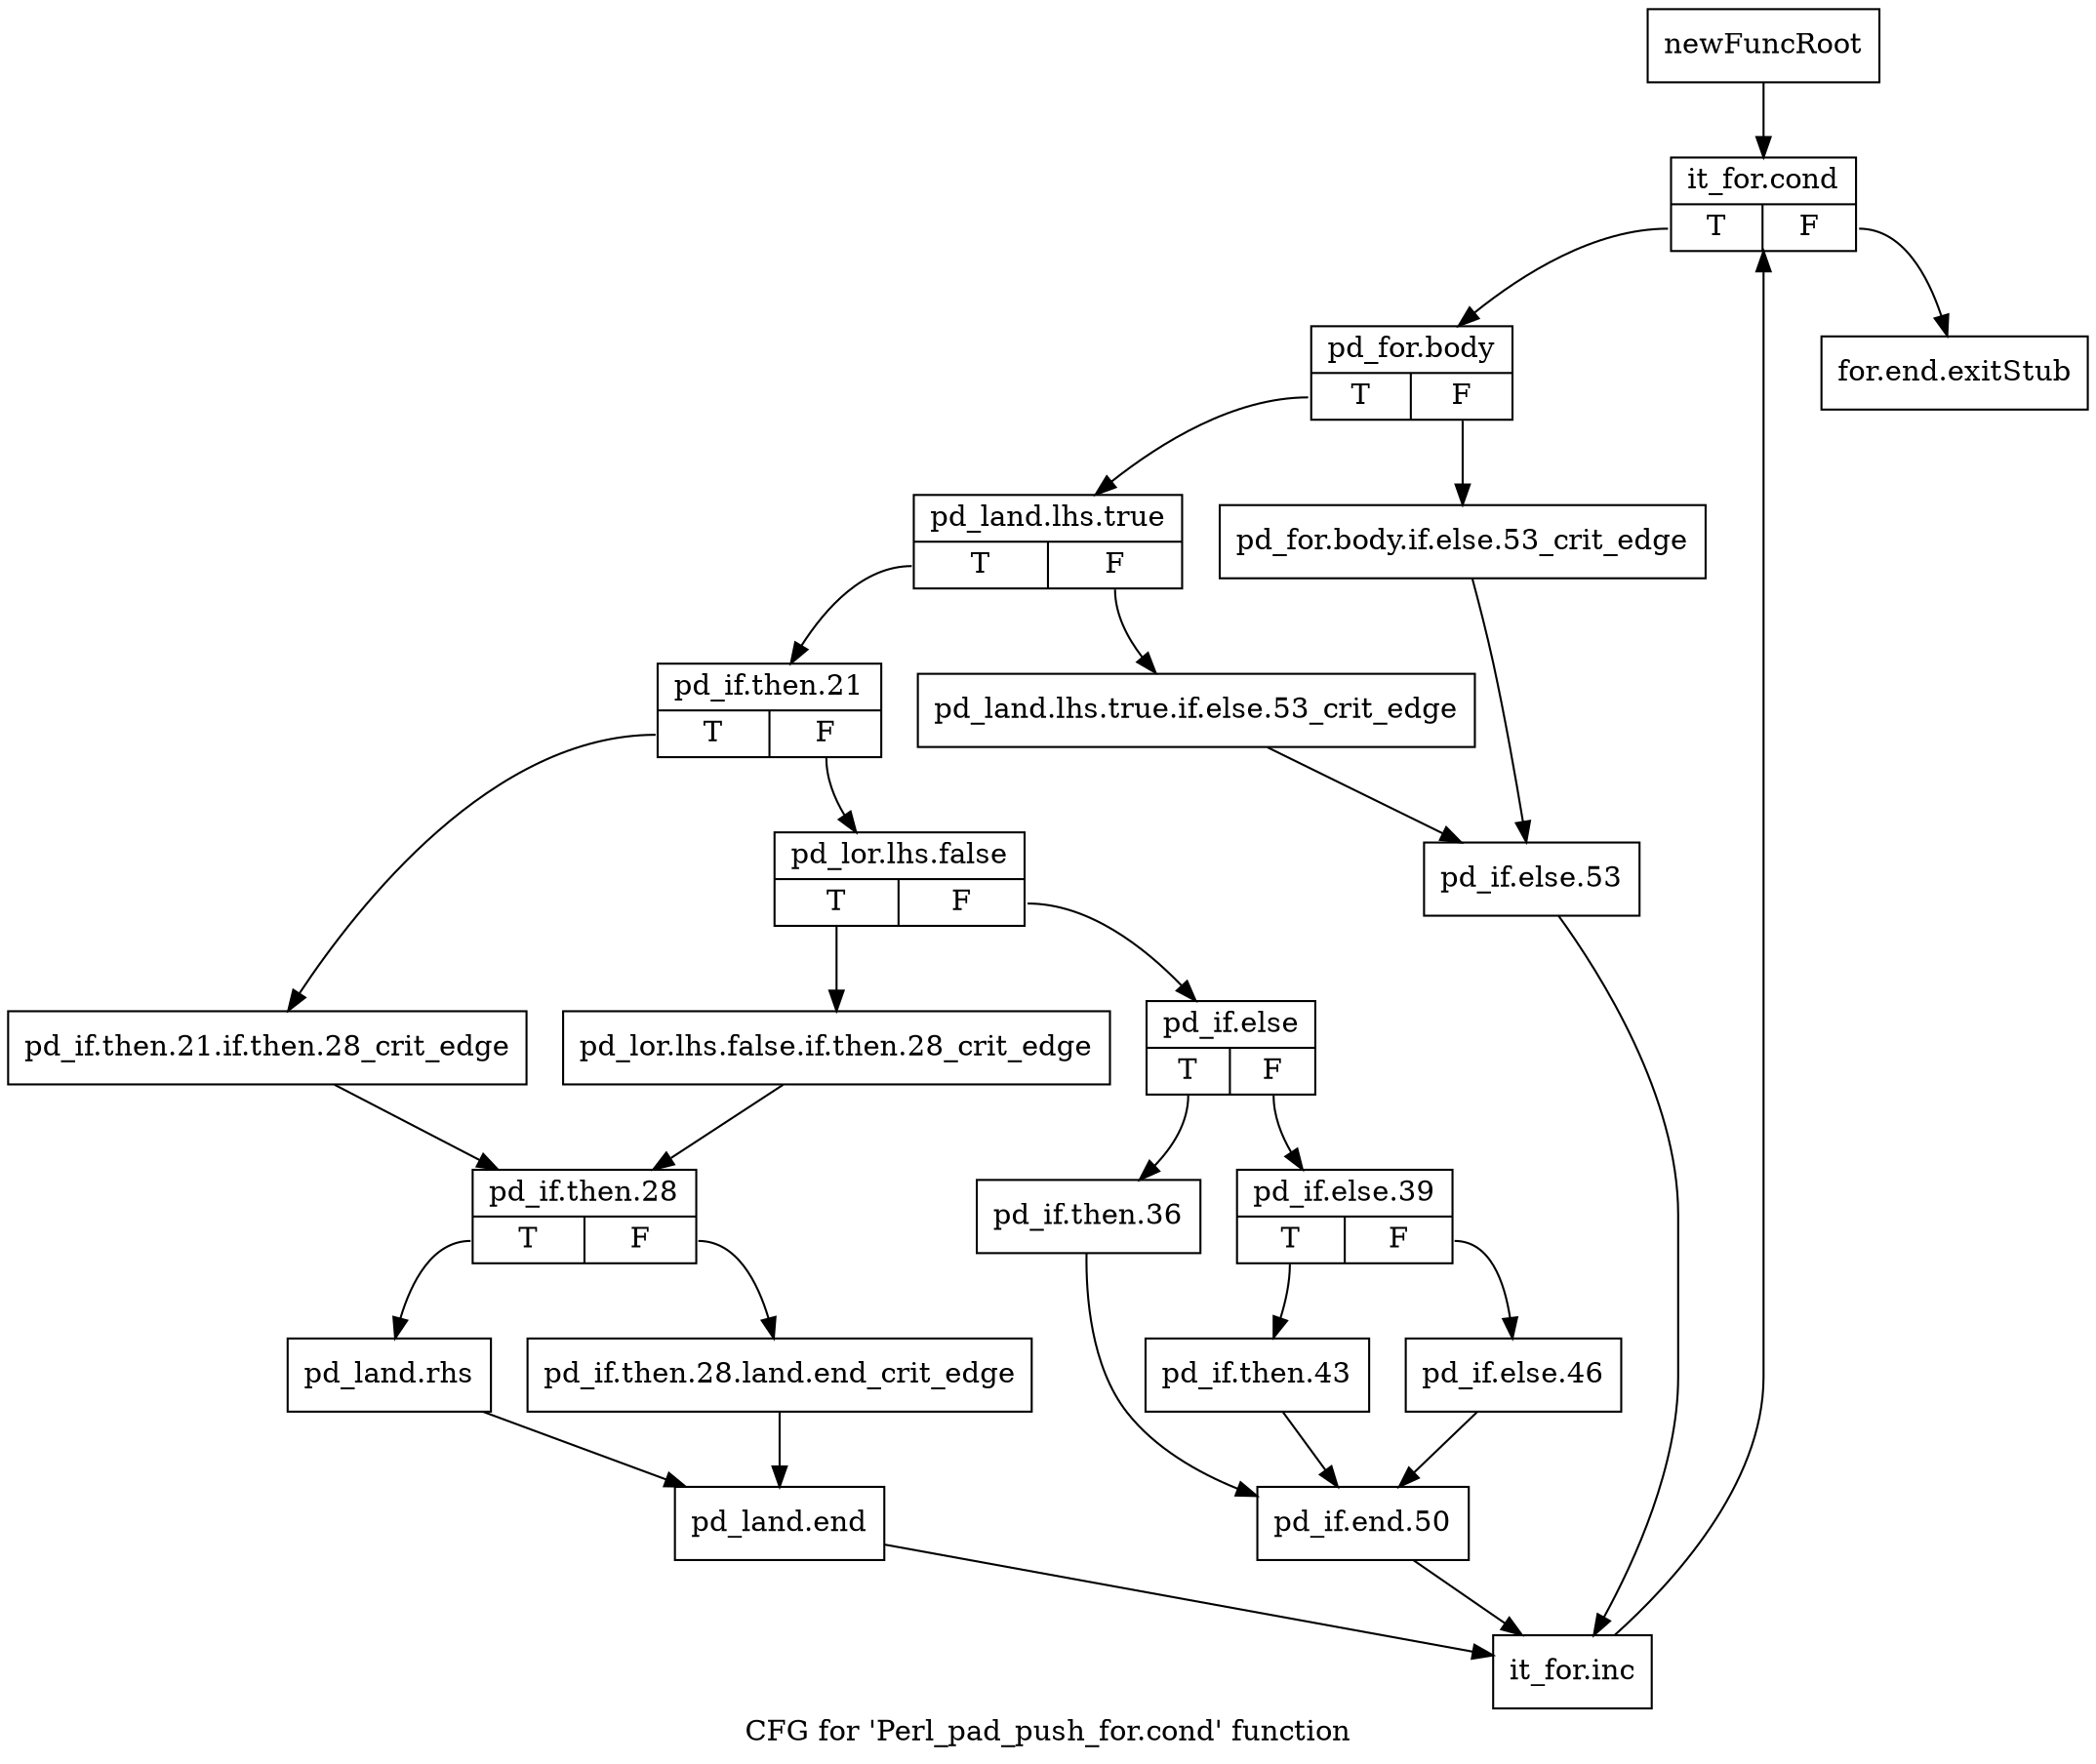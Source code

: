digraph "CFG for 'Perl_pad_push_for.cond' function" {
	label="CFG for 'Perl_pad_push_for.cond' function";

	Node0x4d09490 [shape=record,label="{newFuncRoot}"];
	Node0x4d09490 -> Node0x4d09530;
	Node0x4d094e0 [shape=record,label="{for.end.exitStub}"];
	Node0x4d09530 [shape=record,label="{it_for.cond|{<s0>T|<s1>F}}"];
	Node0x4d09530:s0 -> Node0x4d09580;
	Node0x4d09530:s1 -> Node0x4d094e0;
	Node0x4d09580 [shape=record,label="{pd_for.body|{<s0>T|<s1>F}}"];
	Node0x4d09580:s0 -> Node0x4d09620;
	Node0x4d09580:s1 -> Node0x4d095d0;
	Node0x4d095d0 [shape=record,label="{pd_for.body.if.else.53_crit_edge}"];
	Node0x4d095d0 -> Node0x4d096c0;
	Node0x4d09620 [shape=record,label="{pd_land.lhs.true|{<s0>T|<s1>F}}"];
	Node0x4d09620:s0 -> Node0x4d09710;
	Node0x4d09620:s1 -> Node0x4d09670;
	Node0x4d09670 [shape=record,label="{pd_land.lhs.true.if.else.53_crit_edge}"];
	Node0x4d09670 -> Node0x4d096c0;
	Node0x4d096c0 [shape=record,label="{pd_if.else.53}"];
	Node0x4d096c0 -> Node0x4d09b70;
	Node0x4d09710 [shape=record,label="{pd_if.then.21|{<s0>T|<s1>F}}"];
	Node0x4d09710:s0 -> Node0x4d099e0;
	Node0x4d09710:s1 -> Node0x4d09760;
	Node0x4d09760 [shape=record,label="{pd_lor.lhs.false|{<s0>T|<s1>F}}"];
	Node0x4d09760:s0 -> Node0x4d09990;
	Node0x4d09760:s1 -> Node0x4d097b0;
	Node0x4d097b0 [shape=record,label="{pd_if.else|{<s0>T|<s1>F}}"];
	Node0x4d097b0:s0 -> Node0x4d098f0;
	Node0x4d097b0:s1 -> Node0x4d09800;
	Node0x4d09800 [shape=record,label="{pd_if.else.39|{<s0>T|<s1>F}}"];
	Node0x4d09800:s0 -> Node0x4d098a0;
	Node0x4d09800:s1 -> Node0x4d09850;
	Node0x4d09850 [shape=record,label="{pd_if.else.46}"];
	Node0x4d09850 -> Node0x4d09940;
	Node0x4d098a0 [shape=record,label="{pd_if.then.43}"];
	Node0x4d098a0 -> Node0x4d09940;
	Node0x4d098f0 [shape=record,label="{pd_if.then.36}"];
	Node0x4d098f0 -> Node0x4d09940;
	Node0x4d09940 [shape=record,label="{pd_if.end.50}"];
	Node0x4d09940 -> Node0x4d09b70;
	Node0x4d09990 [shape=record,label="{pd_lor.lhs.false.if.then.28_crit_edge}"];
	Node0x4d09990 -> Node0x4d09a30;
	Node0x4d099e0 [shape=record,label="{pd_if.then.21.if.then.28_crit_edge}"];
	Node0x4d099e0 -> Node0x4d09a30;
	Node0x4d09a30 [shape=record,label="{pd_if.then.28|{<s0>T|<s1>F}}"];
	Node0x4d09a30:s0 -> Node0x4d09ad0;
	Node0x4d09a30:s1 -> Node0x4d09a80;
	Node0x4d09a80 [shape=record,label="{pd_if.then.28.land.end_crit_edge}"];
	Node0x4d09a80 -> Node0x4d09b20;
	Node0x4d09ad0 [shape=record,label="{pd_land.rhs}"];
	Node0x4d09ad0 -> Node0x4d09b20;
	Node0x4d09b20 [shape=record,label="{pd_land.end}"];
	Node0x4d09b20 -> Node0x4d09b70;
	Node0x4d09b70 [shape=record,label="{it_for.inc}"];
	Node0x4d09b70 -> Node0x4d09530;
}
